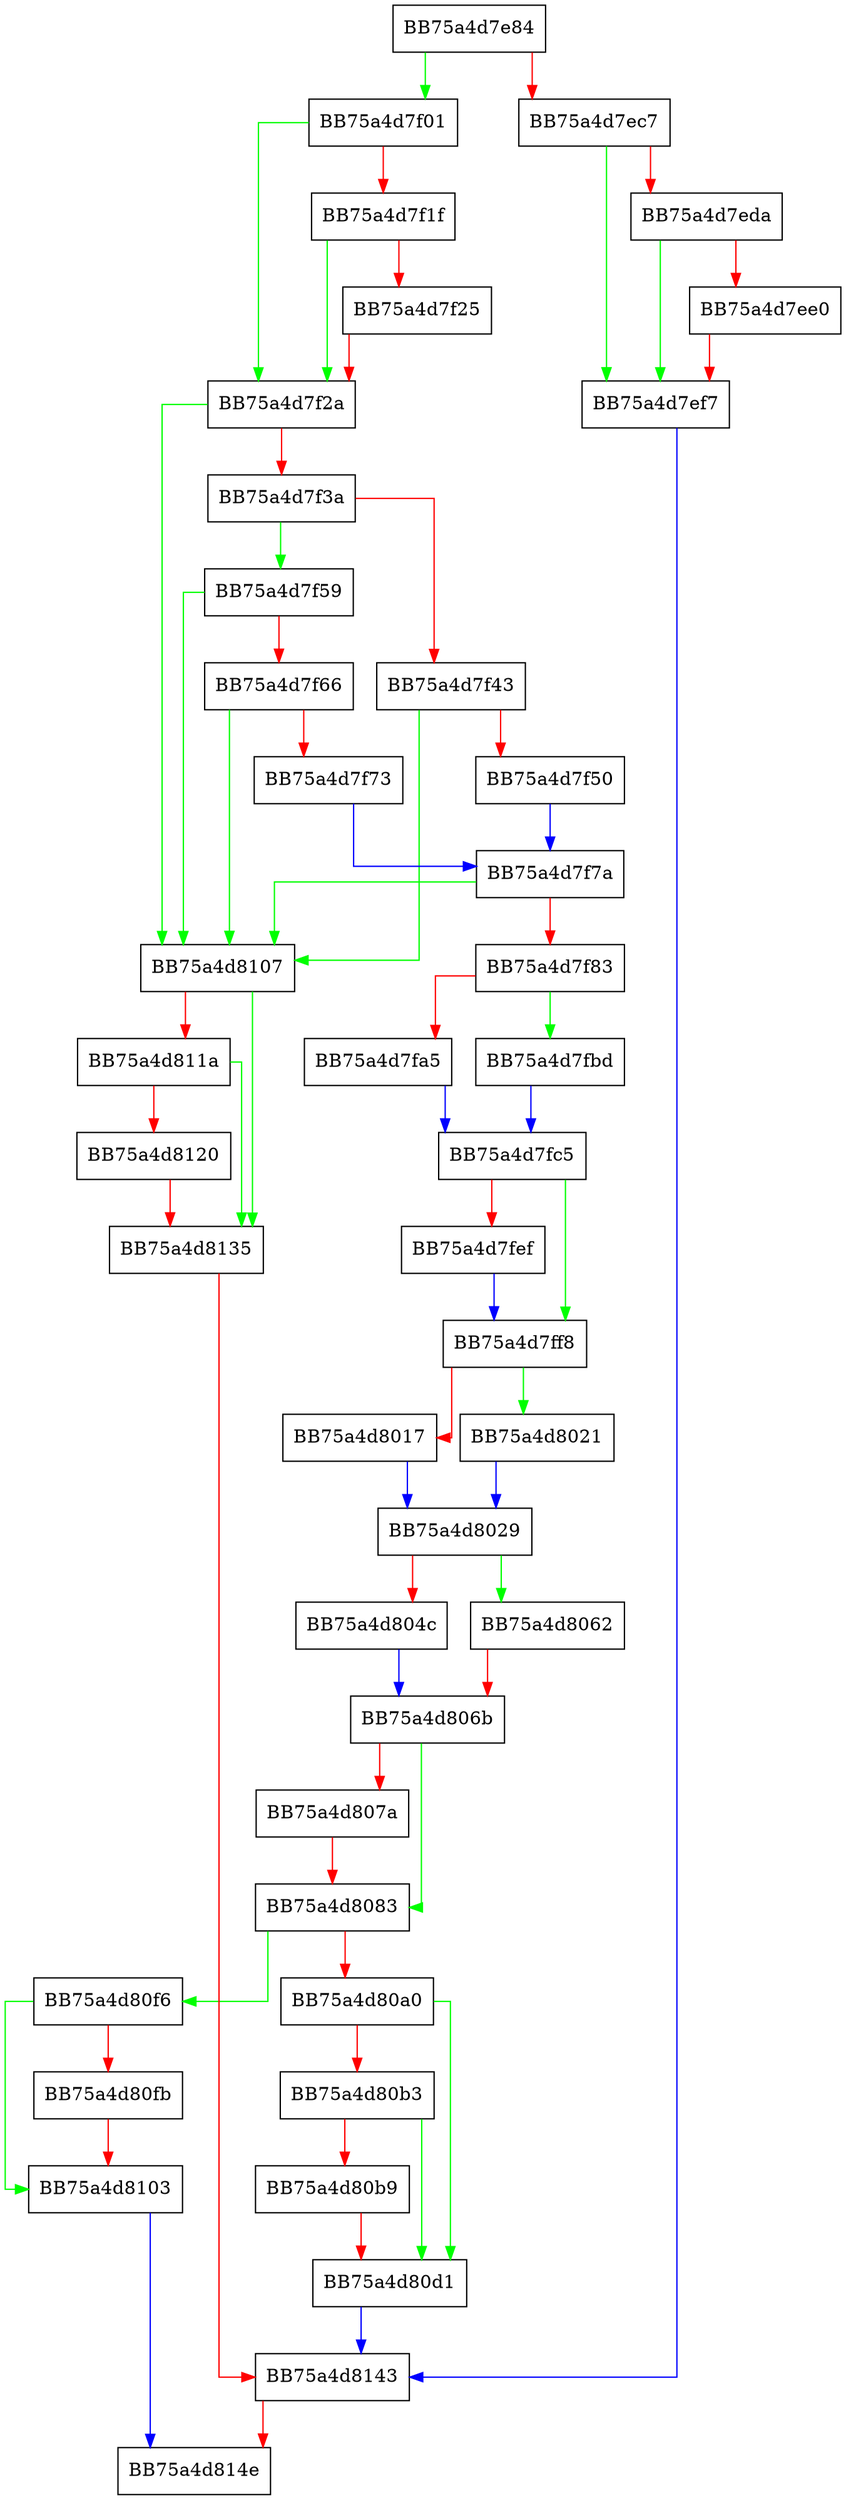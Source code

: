 digraph SendSyncReportImpl {
  node [shape="box"];
  graph [splines=ortho];
  BB75a4d7e84 -> BB75a4d7f01 [color="green"];
  BB75a4d7e84 -> BB75a4d7ec7 [color="red"];
  BB75a4d7ec7 -> BB75a4d7ef7 [color="green"];
  BB75a4d7ec7 -> BB75a4d7eda [color="red"];
  BB75a4d7eda -> BB75a4d7ef7 [color="green"];
  BB75a4d7eda -> BB75a4d7ee0 [color="red"];
  BB75a4d7ee0 -> BB75a4d7ef7 [color="red"];
  BB75a4d7ef7 -> BB75a4d8143 [color="blue"];
  BB75a4d7f01 -> BB75a4d7f2a [color="green"];
  BB75a4d7f01 -> BB75a4d7f1f [color="red"];
  BB75a4d7f1f -> BB75a4d7f2a [color="green"];
  BB75a4d7f1f -> BB75a4d7f25 [color="red"];
  BB75a4d7f25 -> BB75a4d7f2a [color="red"];
  BB75a4d7f2a -> BB75a4d8107 [color="green"];
  BB75a4d7f2a -> BB75a4d7f3a [color="red"];
  BB75a4d7f3a -> BB75a4d7f59 [color="green"];
  BB75a4d7f3a -> BB75a4d7f43 [color="red"];
  BB75a4d7f43 -> BB75a4d8107 [color="green"];
  BB75a4d7f43 -> BB75a4d7f50 [color="red"];
  BB75a4d7f50 -> BB75a4d7f7a [color="blue"];
  BB75a4d7f59 -> BB75a4d8107 [color="green"];
  BB75a4d7f59 -> BB75a4d7f66 [color="red"];
  BB75a4d7f66 -> BB75a4d8107 [color="green"];
  BB75a4d7f66 -> BB75a4d7f73 [color="red"];
  BB75a4d7f73 -> BB75a4d7f7a [color="blue"];
  BB75a4d7f7a -> BB75a4d8107 [color="green"];
  BB75a4d7f7a -> BB75a4d7f83 [color="red"];
  BB75a4d7f83 -> BB75a4d7fbd [color="green"];
  BB75a4d7f83 -> BB75a4d7fa5 [color="red"];
  BB75a4d7fa5 -> BB75a4d7fc5 [color="blue"];
  BB75a4d7fbd -> BB75a4d7fc5 [color="blue"];
  BB75a4d7fc5 -> BB75a4d7ff8 [color="green"];
  BB75a4d7fc5 -> BB75a4d7fef [color="red"];
  BB75a4d7fef -> BB75a4d7ff8 [color="blue"];
  BB75a4d7ff8 -> BB75a4d8021 [color="green"];
  BB75a4d7ff8 -> BB75a4d8017 [color="red"];
  BB75a4d8017 -> BB75a4d8029 [color="blue"];
  BB75a4d8021 -> BB75a4d8029 [color="blue"];
  BB75a4d8029 -> BB75a4d8062 [color="green"];
  BB75a4d8029 -> BB75a4d804c [color="red"];
  BB75a4d804c -> BB75a4d806b [color="blue"];
  BB75a4d8062 -> BB75a4d806b [color="red"];
  BB75a4d806b -> BB75a4d8083 [color="green"];
  BB75a4d806b -> BB75a4d807a [color="red"];
  BB75a4d807a -> BB75a4d8083 [color="red"];
  BB75a4d8083 -> BB75a4d80f6 [color="green"];
  BB75a4d8083 -> BB75a4d80a0 [color="red"];
  BB75a4d80a0 -> BB75a4d80d1 [color="green"];
  BB75a4d80a0 -> BB75a4d80b3 [color="red"];
  BB75a4d80b3 -> BB75a4d80d1 [color="green"];
  BB75a4d80b3 -> BB75a4d80b9 [color="red"];
  BB75a4d80b9 -> BB75a4d80d1 [color="red"];
  BB75a4d80d1 -> BB75a4d8143 [color="blue"];
  BB75a4d80f6 -> BB75a4d8103 [color="green"];
  BB75a4d80f6 -> BB75a4d80fb [color="red"];
  BB75a4d80fb -> BB75a4d8103 [color="red"];
  BB75a4d8103 -> BB75a4d814e [color="blue"];
  BB75a4d8107 -> BB75a4d8135 [color="green"];
  BB75a4d8107 -> BB75a4d811a [color="red"];
  BB75a4d811a -> BB75a4d8135 [color="green"];
  BB75a4d811a -> BB75a4d8120 [color="red"];
  BB75a4d8120 -> BB75a4d8135 [color="red"];
  BB75a4d8135 -> BB75a4d8143 [color="red"];
  BB75a4d8143 -> BB75a4d814e [color="red"];
}
